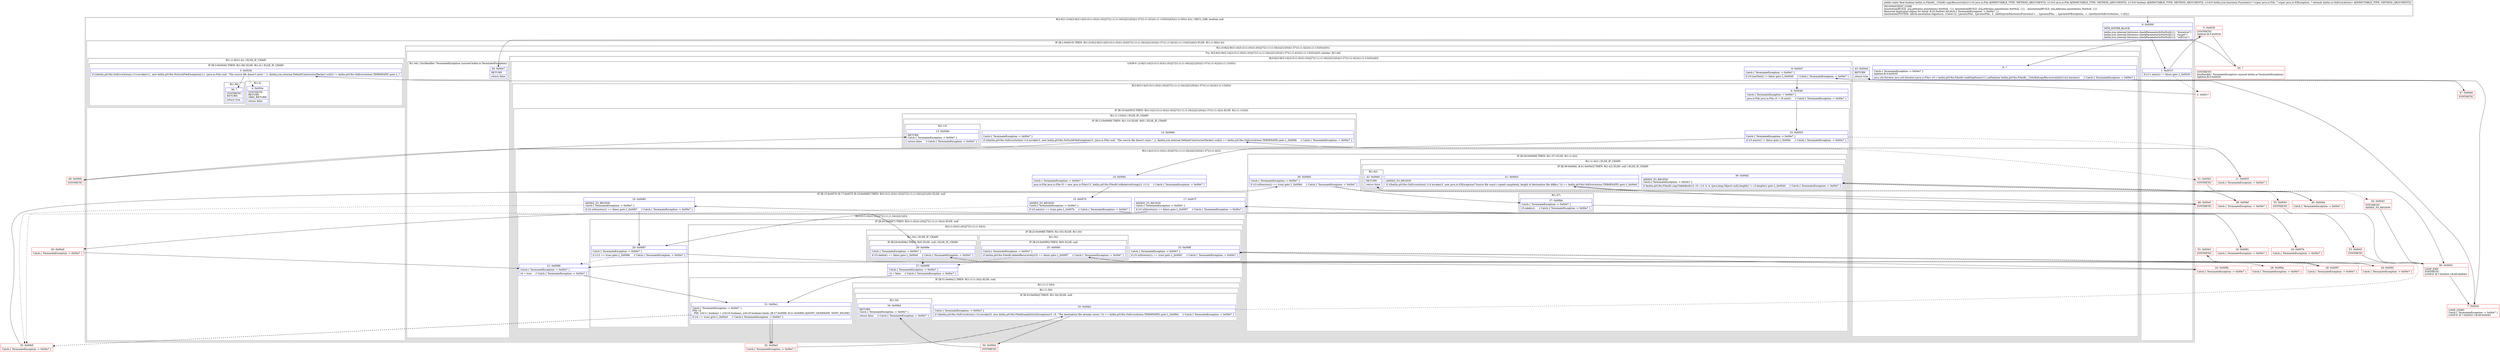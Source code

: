 digraph "CFG forkotlin.io.FilesKt__UtilsKt.copyRecursively(Ljava\/io\/File;Ljava\/io\/File;ZLkotlin\/jvm\/functions\/Function2;)Z" {
subgraph cluster_Region_305964827 {
label = "R(2:0|(1:(3:6|(2:9|(3:14|(3:(3:(1:(0))(1:(0))|27|(1:(1:(1:34))))|21|(0))|(1:37)(1:(1:42)))(1:(1:13)(0)))|43))(1:(1:56)(1:4))) | DECL_VAR: boolean null\l";
node [shape=record,color=blue];
Node_0 [shape=record,label="{0\:\ 0x0000|MTH_ENTER_BLOCK\l|kotlin.jvm.internal.Intrinsics.checkParameterIsNotNull(r11, \"$receiver\")\lkotlin.jvm.internal.Intrinsics.checkParameterIsNotNull(r12, \"target\")\lkotlin.jvm.internal.Intrinsics.checkParameterIsNotNull(r14, \"onError\")\l}"];
subgraph cluster_IfRegion_1511492058 {
label = "IF [B:1:0x0015] THEN: R(1:(3:6|(2:9|(3:14|(3:(3:(1:(0))(1:(0))|27|(1:(1:(1:34))))|21|(0))|(1:37)(1:(1:42)))(1:(1:13)(0)))|43)) ELSE: R(1:(1:56)(1:4))";
node [shape=record,color=blue];
Node_1 [shape=record,label="{1\:\ 0x0015|if (r11.exists() != false) goto L_0x0030\l}"];
subgraph cluster_Region_1231596990 {
label = "R(1:(3:6|(2:9|(3:14|(3:(3:(1:(0))(1:(0))|27|(1:(1:(1:34))))|21|(0))|(1:37)(1:(1:42)))(1:(1:13)(0)))|43))";
node [shape=record,color=blue];
subgraph cluster_TryCatchRegion_1717101626 {
label = "Try: R(3:6|(2:9|(3:14|(3:(3:(1:(0))(1:(0))|27|(1:(1:(1:34))))|21|(0))|(1:37)(1:(1:42)))(1:(1:13)(0)))|43) catches: R(1:44)";
node [shape=record,color=blue];
subgraph cluster_Region_475005475 {
label = "R(3:6|(2:9|(3:14|(3:(3:(1:(0))(1:(0))|27|(1:(1:(1:34))))|21|(0))|(1:37)(1:(1:42)))(1:(1:13)(0)))|43)";
node [shape=record,color=blue];
Node_6 [shape=record,label="{6\:\ ?|Catch:\{ TerminateException \-\> 0x00e7 \}\lSplitter:B:5:0x0030\l|java.util.Iterator java.util.Iterator\<java.io.File\> r0 = kotlin.p019io.FilesKt.walkTopDown(r11).onFail(new kotlin.p019io.FilesKt__UtilsKt$copyRecursively$2(r14)).iterator()     \/\/ Catch:\{ TerminateException \-\> 0x00e7 \}\l}"];
subgraph cluster_LoopRegion_1825881139 {
label = "LOOP:0: (2:9|(3:14|(3:(3:(1:(0))(1:(0))|27|(1:(1:(1:34))))|21|(0))|(1:37)(1:(1:42)))(1:(1:13)(0)))";
node [shape=record,color=blue];
Node_8 [shape=record,label="{8\:\ 0x0047|Catch:\{ TerminateException \-\> 0x00e7 \}\l|if (r0.hasNext() != false) goto L_0x0049     \/\/ Catch:\{ TerminateException \-\> 0x00e7 \}\l}"];
subgraph cluster_Region_133358052 {
label = "R(2:9|(3:14|(3:(3:(1:(0))(1:(0))|27|(1:(1:(1:34))))|21|(0))|(1:37)(1:(1:42)))(1:(1:13)(0)))";
node [shape=record,color=blue];
Node_9 [shape=record,label="{9\:\ 0x0049|Catch:\{ TerminateException \-\> 0x00e7 \}\l|java.io.File java.io.File r3 = r0.next()     \/\/ Catch:\{ TerminateException \-\> 0x00e7 \}\l}"];
subgraph cluster_IfRegion_421953324 {
label = "IF [B:10:0x0053] THEN: R(3:14|(3:(3:(1:(0))(1:(0))|27|(1:(1:(1:34))))|21|(0))|(1:37)(1:(1:42))) ELSE: R(1:(1:13)(0))";
node [shape=record,color=blue];
Node_10 [shape=record,label="{10\:\ 0x0053|Catch:\{ TerminateException \-\> 0x00e7 \}\l|if (r3.exists() != false) goto L_0x006c     \/\/ Catch:\{ TerminateException \-\> 0x00e7 \}\l}"];
subgraph cluster_Region_100349745 {
label = "R(3:14|(3:(3:(1:(0))(1:(0))|27|(1:(1:(1:34))))|21|(0))|(1:37)(1:(1:42)))";
node [shape=record,color=blue];
Node_14 [shape=record,label="{14\:\ 0x006c|Catch:\{ TerminateException \-\> 0x00e7 \}\l|java.io.File java.io.File r5 = new java.io.File(r12, kotlin.p019io.FilesKt.toRelativeString(r3, r11))     \/\/ Catch:\{ TerminateException \-\> 0x00e7 \}\l}"];
subgraph cluster_IfRegion_1283925657 {
label = "IF [B:15:0x0079, B:17:0x007f, B:19:0x0085] THEN: R(3:(3:(1:(0))(1:(0))|27|(1:(1:(1:34))))|21|(0)) ELSE: null";
node [shape=record,color=blue];
Node_15 [shape=record,label="{15\:\ 0x0079|ADDED_TO_REGION\lCatch:\{ TerminateException \-\> 0x00e7 \}\l|if (r5.exists() == true) goto L_0x007b     \/\/ Catch:\{ TerminateException \-\> 0x00e7 \}\l}"];
Node_17 [shape=record,label="{17\:\ 0x007f|ADDED_TO_REGION\lCatch:\{ TerminateException \-\> 0x00e7 \}\l|if (r3.isDirectory() == false) goto L_0x0087     \/\/ Catch:\{ TerminateException \-\> 0x00e7 \}\l}"];
Node_19 [shape=record,label="{19\:\ 0x0085|ADDED_TO_REGION\lCatch:\{ TerminateException \-\> 0x00e7 \}\l|if (r5.isDirectory() == false) goto L_0x0087     \/\/ Catch:\{ TerminateException \-\> 0x00e7 \}\l}"];
subgraph cluster_Region_144830235 {
label = "R(3:(3:(1:(0))(1:(0))|27|(1:(1:(1:34))))|21|(0))";
node [shape=record,color=blue];
subgraph cluster_IfRegion_296457109 {
label = "IF [B:20:0x0087] THEN: R(3:(1:(0))(1:(0))|27|(1:(1:(1:34)))) ELSE: null";
node [shape=record,color=blue];
Node_20 [shape=record,label="{20\:\ 0x0087|Catch:\{ TerminateException \-\> 0x00e7 \}\l|if (r13 == true) goto L_0x008b     \/\/ Catch:\{ TerminateException \-\> 0x00e7 \}\l}"];
subgraph cluster_Region_138771344 {
label = "R(3:(1:(0))(1:(0))|27|(1:(1:(1:34))))";
node [shape=record,color=blue];
subgraph cluster_IfRegion_1404627023 {
label = "IF [B:23:0x008f] THEN: R(1:(0)) ELSE: R(1:(0))";
node [shape=record,color=blue];
Node_23 [shape=record,label="{23\:\ 0x008f|Catch:\{ TerminateException \-\> 0x00e7 \}\l|if (r5.isDirectory() == true) goto L_0x0091     \/\/ Catch:\{ TerminateException \-\> 0x00e7 \}\l}"];
subgraph cluster_Region_2006221091 {
label = "R(1:(0))";
node [shape=record,color=blue];
subgraph cluster_IfRegion_1533768162 {
label = "IF [B:25:0x0095] THEN: R(0) ELSE: null";
node [shape=record,color=blue];
Node_25 [shape=record,label="{25\:\ 0x0095|Catch:\{ TerminateException \-\> 0x00e7 \}\l|if (kotlin.p019io.FilesKt.deleteRecursively(r5) == false) goto L_0x0097     \/\/ Catch:\{ TerminateException \-\> 0x00e7 \}\l}"];
subgraph cluster_Region_2065549106 {
label = "R(0)";
node [shape=record,color=blue];
}
}
}
subgraph cluster_Region_1522894175 {
label = "R(1:(0)) | ELSE_IF_CHAIN\l";
node [shape=record,color=blue];
subgraph cluster_IfRegion_2014832275 {
label = "IF [B:29:0x009e] THEN: R(0) ELSE: null | ELSE_IF_CHAIN\l";
node [shape=record,color=blue];
Node_29 [shape=record,label="{29\:\ 0x009e|Catch:\{ TerminateException \-\> 0x00e7 \}\l|if (r5.delete() == false) goto L_0x00a0     \/\/ Catch:\{ TerminateException \-\> 0x00e7 \}\l}"];
subgraph cluster_Region_390042281 {
label = "R(0)";
node [shape=record,color=blue];
}
}
}
}
Node_27 [shape=record,label="{27\:\ 0x0098|Catch:\{ TerminateException \-\> 0x00e7 \}\l|r4 = false     \/\/ Catch:\{ TerminateException \-\> 0x00e7 \}\l}"];
subgraph cluster_IfRegion_1156682996 {
label = "IF [B:31:0x00a1] THEN: R(1:(1:(1:34))) ELSE: null";
node [shape=record,color=blue];
Node_31 [shape=record,label="{31\:\ 0x00a1|Catch:\{ TerminateException \-\> 0x00e7 \}\lPHI: r4 \l  PHI: (r4v11 boolean) = (r4v16 boolean), (r4v18 boolean) binds: [B:27:0x0098, B:21:0x0089] A[DONT_GENERATE, DONT_INLINE]\l|if (r4 == true) goto L_0x00a3     \/\/ Catch:\{ TerminateException \-\> 0x00e7 \}\l}"];
subgraph cluster_Region_1363209999 {
label = "R(1:(1:(1:34)))";
node [shape=record,color=blue];
subgraph cluster_Region_660170501 {
label = "R(1:(1:34))";
node [shape=record,color=blue];
subgraph cluster_IfRegion_1550455596 {
label = "IF [B:33:0x00b2] THEN: R(1:34) ELSE: null";
node [shape=record,color=blue];
Node_33 [shape=record,label="{33\:\ 0x00b2|Catch:\{ TerminateException \-\> 0x00e7 \}\l|if (((kotlin.p019io.OnErrorAction) r14.invoke(r5, new kotlin.p019io.FileAlreadyExistsException(r3, r5, \"The destination file already exists.\"))) == kotlin.p019io.OnErrorAction.TERMINATE) goto L_0x00b4     \/\/ Catch:\{ TerminateException \-\> 0x00e7 \}\l}"];
subgraph cluster_Region_1276646301 {
label = "R(1:34)";
node [shape=record,color=blue];
Node_34 [shape=record,label="{34\:\ 0x00b4|RETURN\lCatch:\{ TerminateException \-\> 0x00e7 \}\l|return false     \/\/ Catch:\{ TerminateException \-\> 0x00e7 \}\l}"];
}
}
}
}
}
}
}
Node_21 [shape=record,label="{21\:\ 0x0089|Catch:\{ TerminateException \-\> 0x00e7 \}\l|r4 = true     \/\/ Catch:\{ TerminateException \-\> 0x00e7 \}\l}"];
subgraph cluster_IfRegion_75917534 {
label = "IF [B:31:0x00a1] THEN: R(0) ELSE: null";
node [shape=record,color=blue];
Node_31 [shape=record,label="{31\:\ 0x00a1|Catch:\{ TerminateException \-\> 0x00e7 \}\lPHI: r4 \l  PHI: (r4v11 boolean) = (r4v16 boolean), (r4v18 boolean) binds: [B:27:0x0098, B:21:0x0089] A[DONT_GENERATE, DONT_INLINE]\l|if (r4 == true) goto L_0x00a3     \/\/ Catch:\{ TerminateException \-\> 0x00e7 \}\l}"];
subgraph cluster_Region_1382598614 {
label = "R(0)";
node [shape=record,color=blue];
}
}
}
}
subgraph cluster_IfRegion_1981798546 {
label = "IF [B:36:0x00b9] THEN: R(1:37) ELSE: R(1:(1:42))";
node [shape=record,color=blue];
Node_36 [shape=record,label="{36\:\ 0x00b9|Catch:\{ TerminateException \-\> 0x00e7 \}\l|if (r3.isDirectory() == true) goto L_0x00bb     \/\/ Catch:\{ TerminateException \-\> 0x00e7 \}\l}"];
subgraph cluster_Region_472584906 {
label = "R(1:37)";
node [shape=record,color=blue];
Node_37 [shape=record,label="{37\:\ 0x00bb|Catch:\{ TerminateException \-\> 0x00e7 \}\l|r5.mkdirs()     \/\/ Catch:\{ TerminateException \-\> 0x00e7 \}\l}"];
}
subgraph cluster_Region_1055257553 {
label = "R(1:(1:42)) | ELSE_IF_CHAIN\l";
node [shape=record,color=blue];
subgraph cluster_IfRegion_713112543 {
label = "IF [B:39:0x00d2, B:41:0x00e3] THEN: R(1:42) ELSE: null | ELSE_IF_CHAIN\l";
node [shape=record,color=blue];
Node_39 [shape=record,label="{39\:\ 0x00d2|ADDED_TO_REGION\lCatch:\{ TerminateException \-\> 0x00e7 \}\l|if (kotlin.p019io.FilesKt.copyTo$default(r3, r5, r13, 0, 4, (java.lang.Object) null).length() != r3.length()) goto L_0x00d4     \/\/ Catch:\{ TerminateException \-\> 0x00e7 \}\l}"];
Node_41 [shape=record,label="{41\:\ 0x00e3|ADDED_TO_REGION\l|if (((kotlin.p019io.OnErrorAction) r14.invoke(r3, new java.io.IOException(\"Source file wasn't copied completely, length of destination file differs.\"))) == kotlin.p019io.OnErrorAction.TERMINATE) goto L_0x00e5\l}"];
subgraph cluster_Region_846039915 {
label = "R(1:42)";
node [shape=record,color=blue];
Node_42 [shape=record,label="{42\:\ 0x00e5|RETURN\l|return false\l}"];
}
}
}
}
}
subgraph cluster_Region_94033248 {
label = "R(1:(1:13)(0)) | ELSE_IF_CHAIN\l";
node [shape=record,color=blue];
subgraph cluster_IfRegion_1598514168 {
label = "IF [B:12:0x0069] THEN: R(1:13) ELSE: R(0) | ELSE_IF_CHAIN\l";
node [shape=record,color=blue];
Node_12 [shape=record,label="{12\:\ 0x0069|Catch:\{ TerminateException \-\> 0x00e7 \}\l|if (((kotlin.p019io.OnErrorAction) r14.invoke(r3, new kotlin.p019io.NoSuchFileException(r3, (java.io.File) null, \"The source file doesn't exist.\", 2, (kotlin.jvm.internal.DefaultConstructorMarker) null))) == kotlin.p019io.OnErrorAction.TERMINATE) goto L_0x006b     \/\/ Catch:\{ TerminateException \-\> 0x00e7 \}\l}"];
subgraph cluster_Region_291042418 {
label = "R(1:13)";
node [shape=record,color=blue];
Node_13 [shape=record,label="{13\:\ 0x006b|RETURN\lCatch:\{ TerminateException \-\> 0x00e7 \}\l|return false     \/\/ Catch:\{ TerminateException \-\> 0x00e7 \}\l}"];
}
subgraph cluster_Region_3335923 {
label = "R(0)";
node [shape=record,color=blue];
}
}
}
}
}
}
Node_43 [shape=record,label="{43\:\ 0x00e6|RETURN\l|return true\l}"];
}
subgraph cluster_Region_1582961485 {
label = "R(1:44) | ExcHandler: TerminateException (unused kotlin.io.TerminateException)\l";
node [shape=record,color=blue];
Node_44 [shape=record,label="{44\:\ 0x00e7|RETURN\l|return false\l}"];
}
}
}
subgraph cluster_Region_230222899 {
label = "R(1:(1:56)(1:4)) | ELSE_IF_CHAIN\l";
node [shape=record,color=blue];
subgraph cluster_IfRegion_1528132242 {
label = "IF [B:3:0x002b] THEN: R(1:56) ELSE: R(1:4) | ELSE_IF_CHAIN\l";
node [shape=record,color=blue];
Node_3 [shape=record,label="{3\:\ 0x002b|if (((kotlin.p019io.OnErrorAction) r14.invoke(r11, new kotlin.p019io.NoSuchFileException(r11, (java.io.File) null, \"The source file doesn't exist.\", 2, (kotlin.jvm.internal.DefaultConstructorMarker) null))) != kotlin.p019io.OnErrorAction.TERMINATE) goto L_?\l}"];
subgraph cluster_Region_1275527805 {
label = "R(1:56)";
node [shape=record,color=blue];
Node_56 [shape=record,label="{56\:\ ?|SYNTHETIC\lRETURN\l|return true\l}"];
}
subgraph cluster_Region_1120514251 {
label = "R(1:4)";
node [shape=record,color=blue];
Node_4 [shape=record,label="{4\:\ 0x002e|SYNTHETIC\lRETURN\lORIG_RETURN\l|return false\l}"];
}
}
}
}
}
subgraph cluster_Region_1582961485 {
label = "R(1:44) | ExcHandler: TerminateException (unused kotlin.io.TerminateException)\l";
node [shape=record,color=blue];
Node_44 [shape=record,label="{44\:\ 0x00e7|RETURN\l|return false\l}"];
}
Node_2 [shape=record,color=red,label="{2\:\ 0x0017}"];
Node_5 [shape=record,color=red,label="{5\:\ 0x0030|SYNTHETIC\lSplitter:B:5:0x0030\l}"];
Node_7 [shape=record,color=red,label="{7\:\ 0x0043|LOOP_START\lCatch:\{ TerminateException \-\> 0x00e7 \}\lLOOP:0: B:7:0x0043\-\>B:46:0x0043\l}"];
Node_11 [shape=record,color=red,label="{11\:\ 0x0055|Catch:\{ TerminateException \-\> 0x00e7 \}\l}"];
Node_16 [shape=record,color=red,label="{16\:\ 0x007b|Catch:\{ TerminateException \-\> 0x00e7 \}\l}"];
Node_18 [shape=record,color=red,label="{18\:\ 0x0081|Catch:\{ TerminateException \-\> 0x00e7 \}\l}"];
Node_22 [shape=record,color=red,label="{22\:\ 0x008b|Catch:\{ TerminateException \-\> 0x00e7 \}\l}"];
Node_24 [shape=record,color=red,label="{24\:\ 0x0091|Catch:\{ TerminateException \-\> 0x00e7 \}\l}"];
Node_26 [shape=record,color=red,label="{26\:\ 0x0097|Catch:\{ TerminateException \-\> 0x00e7 \}\l}"];
Node_28 [shape=record,color=red,label="{28\:\ 0x009a|Catch:\{ TerminateException \-\> 0x00e7 \}\l}"];
Node_30 [shape=record,color=red,label="{30\:\ 0x00a0|Catch:\{ TerminateException \-\> 0x00e7 \}\l}"];
Node_32 [shape=record,color=red,label="{32\:\ 0x00a3|Catch:\{ TerminateException \-\> 0x00e7 \}\l}"];
Node_35 [shape=record,color=red,label="{35\:\ 0x00b5|Catch:\{ TerminateException \-\> 0x00e7 \}\l}"];
Node_38 [shape=record,color=red,label="{38\:\ 0x00bf|Catch:\{ TerminateException \-\> 0x00e7 \}\l}"];
Node_40 [shape=record,color=red,label="{40\:\ 0x00d4|Catch:\{ TerminateException \-\> 0x00e7 \}\l}"];
Node_45 [shape=record,color=red,label="{45\:\ ?|SYNTHETIC\lExcHandler: TerminateException (unused kotlin.io.TerminateException)\lSplitter:B:5:0x0030\l}"];
Node_46 [shape=record,color=red,label="{46\:\ 0x0043|LOOP_END\lSYNTHETIC\lLOOP:0: B:7:0x0043\-\>B:46:0x0043\l}"];
Node_47 [shape=record,color=red,label="{47\:\ 0x00e6|SYNTHETIC\l}"];
Node_48 [shape=record,color=red,label="{48\:\ 0x00e5|SYNTHETIC\l}"];
Node_49 [shape=record,color=red,label="{49\:\ 0x006b|SYNTHETIC\l}"];
Node_50 [shape=record,color=red,label="{50\:\ 0x00b4|SYNTHETIC\l}"];
Node_51 [shape=record,color=red,label="{51\:\ 0x0043|SYNTHETIC\l}"];
Node_52 [shape=record,color=red,label="{52\:\ 0x0043|SYNTHETIC\l}"];
Node_53 [shape=record,color=red,label="{53\:\ 0x0043|SYNTHETIC\l}"];
Node_54 [shape=record,color=red,label="{54\:\ 0x0043|SYNTHETIC\lADDED_TO_REGION\l}"];
Node_55 [shape=record,color=red,label="{55\:\ 0x0043|SYNTHETIC\l}"];
MethodNode[shape=record,label="{public static final boolean kotlin.io.FilesKt__UtilsKt.copyRecursively((r11v0 java.io.File A[IMMUTABLE_TYPE, METHOD_ARGUMENT]), (r12v0 java.io.File A[IMMUTABLE_TYPE, METHOD_ARGUMENT]), (r13v0 boolean A[IMMUTABLE_TYPE, METHOD_ARGUMENT]), (r14v0 kotlin.jvm.functions.Function2\<? super java.io.File, ? super java.io.IOException, ? extends kotlin.io.OnErrorAction\> A[IMMUTABLE_TYPE, METHOD_ARGUMENT]))  | INCONSISTENT_CODE\lAnnotation[BUILD, org.jetbrains.annotations.NotNull, \{\}], Annotation[BUILD, org.jetbrains.annotations.NotNull, \{\}], , Annotation[BUILD, org.jetbrains.annotations.NotNull, \{\}]\lRemoved duplicated region for block: B:32:0x00a3 A[Catch:\{ TerminateException \-\> 0x00e7 \}]\lAnnotation[SYSTEM, dalvik.annotation.Signature, \{value=[(, Ljava\/io\/File;, Ljava\/io\/File;, Z, Lkotlin\/jvm\/functions\/Function2\<, \-, Ljava\/io\/File;, \-, Ljava\/io\/IOException;, +, Lkotlin\/io\/OnErrorAction;, \>;)Z]\}]\l}"];
MethodNode -> Node_0;
Node_0 -> Node_1;
Node_1 -> Node_2[style=dashed];
Node_1 -> Node_5;
Node_6 -> Node_7;
Node_8 -> Node_9;
Node_8 -> Node_47[style=dashed];
Node_9 -> Node_10;
Node_10 -> Node_11[style=dashed];
Node_10 -> Node_14;
Node_14 -> Node_15;
Node_15 -> Node_16;
Node_15 -> Node_35[style=dashed];
Node_17 -> Node_18[style=dashed];
Node_17 -> Node_20;
Node_19 -> Node_20;
Node_19 -> Node_35[style=dashed];
Node_20 -> Node_21[style=dashed];
Node_20 -> Node_22;
Node_23 -> Node_24;
Node_23 -> Node_28[style=dashed];
Node_25 -> Node_26;
Node_25 -> Node_27[style=dashed];
Node_29 -> Node_27[style=dashed];
Node_29 -> Node_30;
Node_27 -> Node_31;
Node_31 -> Node_32;
Node_31 -> Node_35[style=dashed];
Node_33 -> Node_50;
Node_33 -> Node_52[style=dashed];
Node_21 -> Node_31;
Node_31 -> Node_32;
Node_31 -> Node_35[style=dashed];
Node_36 -> Node_37;
Node_36 -> Node_38[style=dashed];
Node_37 -> Node_53;
Node_39 -> Node_40;
Node_39 -> Node_54[style=dashed];
Node_41 -> Node_48;
Node_41 -> Node_55[style=dashed];
Node_12 -> Node_49;
Node_12 -> Node_51[style=dashed];
Node_3 -> Node_4[style=dashed];
Node_3 -> Node_56;
Node_2 -> Node_3;
Node_5 -> Node_6;
Node_5 -> Node_45;
Node_7 -> Node_8;
Node_11 -> Node_12;
Node_16 -> Node_17;
Node_18 -> Node_19;
Node_22 -> Node_23;
Node_24 -> Node_25;
Node_26 -> Node_21;
Node_28 -> Node_29;
Node_30 -> Node_21;
Node_32 -> Node_33;
Node_35 -> Node_36;
Node_38 -> Node_39;
Node_40 -> Node_41;
Node_45 -> Node_44;
Node_46 -> Node_7;
Node_47 -> Node_43;
Node_48 -> Node_42;
Node_49 -> Node_13;
Node_50 -> Node_34;
Node_51 -> Node_46;
Node_52 -> Node_46;
Node_53 -> Node_46;
Node_54 -> Node_46;
Node_55 -> Node_46;
}

